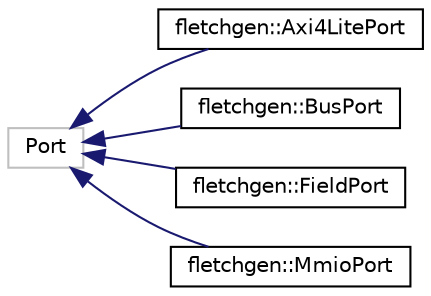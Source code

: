 digraph "Graphical Class Hierarchy"
{
 // LATEX_PDF_SIZE
  edge [fontname="Helvetica",fontsize="10",labelfontname="Helvetica",labelfontsize="10"];
  node [fontname="Helvetica",fontsize="10",shape=record];
  rankdir="LR";
  Node15 [label="Port",height=0.2,width=0.4,color="grey75", fillcolor="white", style="filled",tooltip=" "];
  Node15 -> Node0 [dir="back",color="midnightblue",fontsize="10",style="solid",fontname="Helvetica"];
  Node0 [label="fletchgen::Axi4LitePort",height=0.2,width=0.4,color="black", fillcolor="white", style="filled",URL="$structfletchgen_1_1_axi4_lite_port.html",tooltip="An AXI4-lite port derived from an AXI-lite width specification."];
  Node15 -> Node17 [dir="back",color="midnightblue",fontsize="10",style="solid",fontname="Helvetica"];
  Node17 [label="fletchgen::BusPort",height=0.2,width=0.4,color="black", fillcolor="white", style="filled",URL="$structfletchgen_1_1_bus_port.html",tooltip="A port derived from bus parameters."];
  Node15 -> Node18 [dir="back",color="midnightblue",fontsize="10",style="solid",fontname="Helvetica"];
  Node18 [label="fletchgen::FieldPort",height=0.2,width=0.4,color="black", fillcolor="white", style="filled",URL="$structfletchgen_1_1_field_port.html",tooltip="A port derived from an Arrow field."];
  Node15 -> Node19 [dir="back",color="midnightblue",fontsize="10",style="solid",fontname="Helvetica"];
  Node19 [label="fletchgen::MmioPort",height=0.2,width=0.4,color="black", fillcolor="white", style="filled",URL="$structfletchgen_1_1_mmio_port.html",tooltip="A port on the vhdmmio component. Remembers what register spec it came from."];
}
